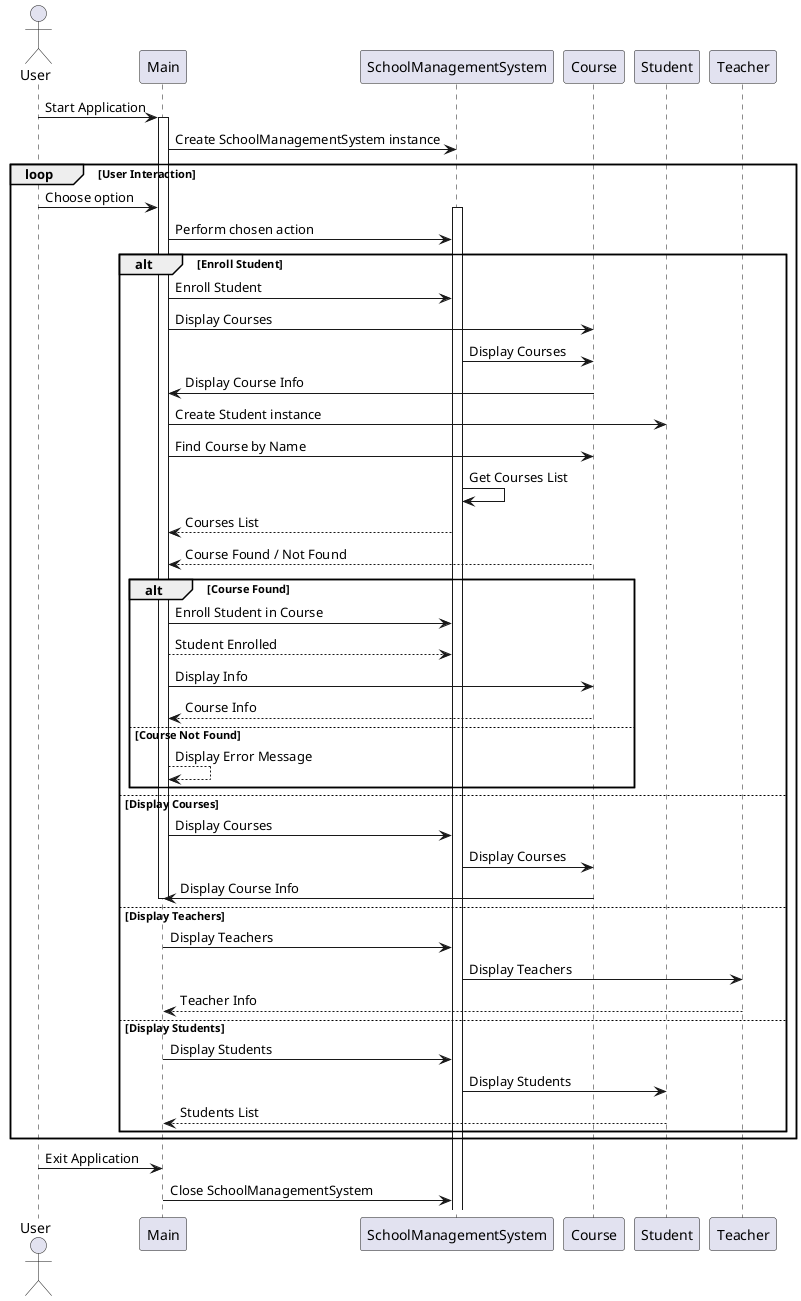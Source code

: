 @startuml

actor User

participant Main
participant SchoolManagementSystem
participant Course
participant Student


User -> Main: Start Application

activate Main
Main -> SchoolManagementSystem: Create SchoolManagementSystem instance

loop User Interaction
    User -> Main: Choose option
    activate SchoolManagementSystem
    Main -> SchoolManagementSystem: Perform chosen action
    alt Enroll Student
        Main -> SchoolManagementSystem: Enroll Student
     
        Main -> Course: Display Courses
        SchoolManagementSystem -> Course: Display Courses
     
        Course -> Main: Display Course Info

        Main -> Student: Create Student instance
        Main -> Course: Find Course by Name
        SchoolManagementSystem -> SchoolManagementSystem: Get Courses List
        SchoolManagementSystem --> Main: Courses List
        Course --> Main: Course Found / Not Found
        alt Course Found
            Main -> SchoolManagementSystem: Enroll Student in Course
           
            Main --> SchoolManagementSystem: Student Enrolled
       
            Main -> Course: Display Info
            Course --> Main: Course Info
           
        else Course Not Found
            Main --> Main: Display Error Message
        end
    else Display Courses
        Main -> SchoolManagementSystem: Display Courses
     
        SchoolManagementSystem -> Course: Display Courses
    
        Course -> Main: Display Course Info
        deactivate Main
    else Display Teachers
        Main -> SchoolManagementSystem: Display Teachers
       
        SchoolManagementSystem -> Teacher: Display Teachers
        
        Teacher --> Main: Teacher Info
    else Display Students
        Main -> SchoolManagementSystem: Display Students

        SchoolManagementSystem -> Student: Display Students
    
        Student --> Main: Students List
    end
end

User -> Main: Exit Application
Main -> SchoolManagementSystem: Close SchoolManagementSystem
deactivate Main

@enduml